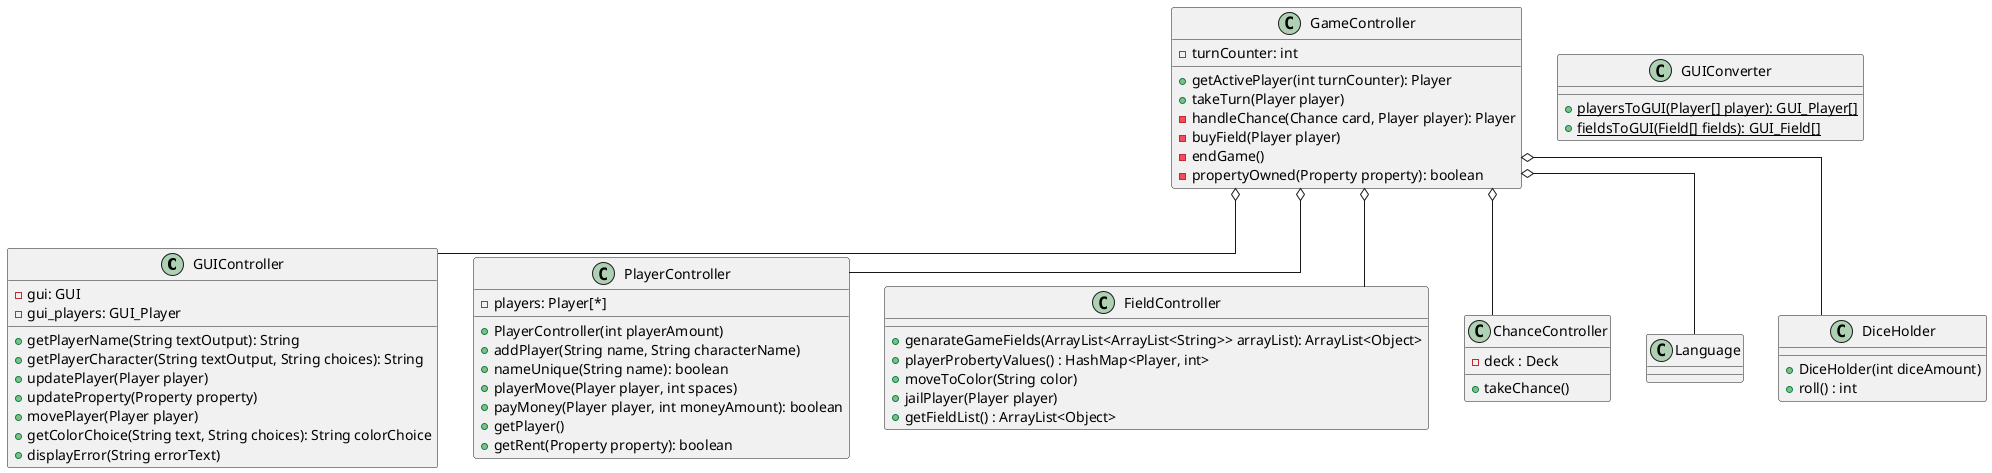 @startuml
skinparam linetype polyline
skinparam linetype ortho

Class GUIController{
 - gui: GUI
 - gui_players: GUI_Player
 + getPlayerName(String textOutput): String
 + getPlayerCharacter(String textOutput, String choices): String
 + updatePlayer(Player player)
 + updateProperty(Property property)
 + movePlayer(Player player)
 + getColorChoice(String text, String choices): String colorChoice
 + displayError(String errorText)
}
Class GUIConverter{
 {static} + playersToGUI(Player[] player): GUI_Player[]
 {static} + fieldsToGUI(Field[] fields): GUI_Field[]
}
Class GameController{
 - turnCounter: int
 + getActivePlayer(int turnCounter): Player
 + takeTurn(Player player)
 - handleChance(Chance card, Player player): Player
 - buyField(Player player)
 - endGame()
 - propertyOwned(Property property): boolean
}

Class PlayerController{
 - players: Player[*]
 + PlayerController(int playerAmount)
 + addPlayer(String name, String characterName)
 + nameUnique(String name): boolean
 + playerMove(Player player, int spaces)
 + payMoney(Player player, int moneyAmount): boolean
 + getPlayer()
 + getRent(Property property): boolean
}

Class FieldController{
 + genarateGameFields(ArrayList<ArrayList<String>> arrayList): ArrayList<Object>
 + playerProbertyValues() : HashMap<Player, int>
 + moveToColor(String color)
 + jailPlayer(Player player)
 + getFieldList() : ArrayList<Object>
}

Class ChanceController{
 - deck : Deck
 + takeChance()
}

Class Language{

}

Class DiceHolder{
 + DiceHolder(int diceAmount)
 + roll() : int
}

GameController o-- GUIController
GameController o-- PlayerController
GameController o-- FieldController
GameController o-- ChanceController
GameController o-- DiceHolder
GameController o-- Language

@enduml
